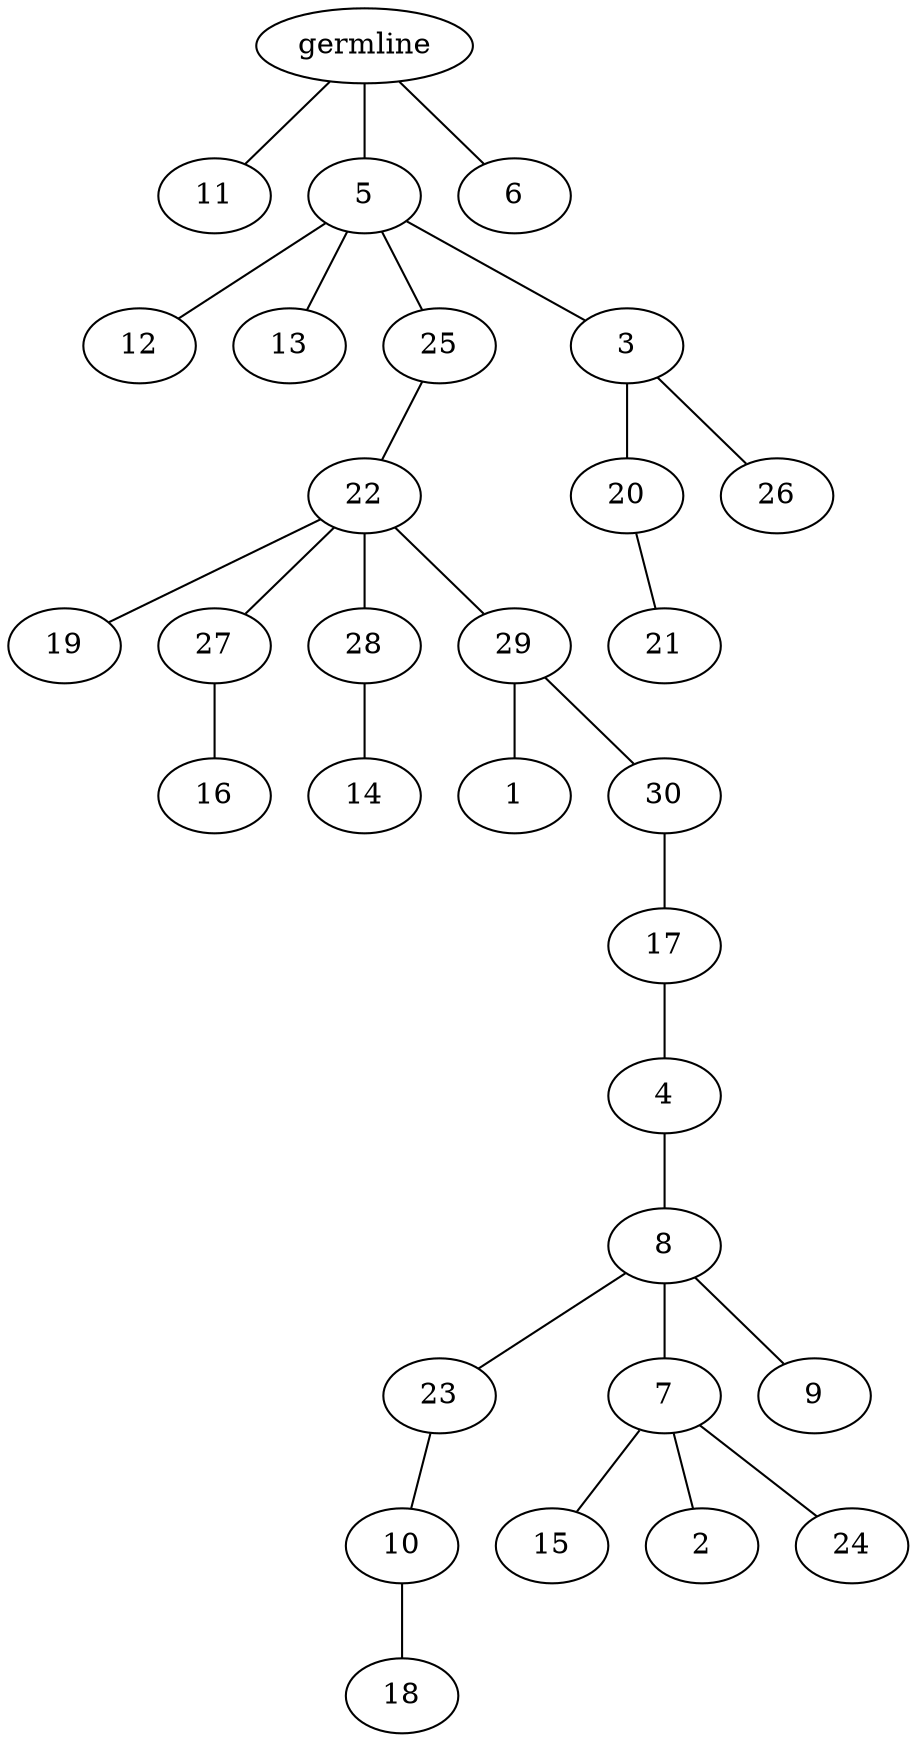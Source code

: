 graph tree {
    "140665136052880" [label="germline"];
    "140665140943456" [label="11"];
    "140665140942880" [label="5"];
    "140665140942496" [label="12"];
    "140665140941728" [label="13"];
    "140665140942064" [label="25"];
    "140665140943504" [label="22"];
    "140665140944512" [label="19"];
    "140665142760016" [label="27"];
    "140665142761648" [label="16"];
    "140665138736384" [label="28"];
    "140665138733888" [label="14"];
    "140665138733264" [label="29"];
    "140665138734896" [label="1"];
    "140665138736480" [label="30"];
    "140665138733360" [label="17"];
    "140665138736960" [label="4"];
    "140665138734416" [label="8"];
    "140665138734848" [label="23"];
    "140665138735856" [label="10"];
    "140665147595936" [label="18"];
    "140665138733984" [label="7"];
    "140665146881360" [label="15"];
    "140665146883184" [label="2"];
    "140665146883088" [label="24"];
    "140665146881504" [label="9"];
    "140665140943312" [label="3"];
    "140665138735808" [label="20"];
    "140665138734272" [label="21"];
    "140665138735328" [label="26"];
    "140665140944320" [label="6"];
    "140665136052880" -- "140665140943456";
    "140665136052880" -- "140665140942880";
    "140665136052880" -- "140665140944320";
    "140665140942880" -- "140665140942496";
    "140665140942880" -- "140665140941728";
    "140665140942880" -- "140665140942064";
    "140665140942880" -- "140665140943312";
    "140665140942064" -- "140665140943504";
    "140665140943504" -- "140665140944512";
    "140665140943504" -- "140665142760016";
    "140665140943504" -- "140665138736384";
    "140665140943504" -- "140665138733264";
    "140665142760016" -- "140665142761648";
    "140665138736384" -- "140665138733888";
    "140665138733264" -- "140665138734896";
    "140665138733264" -- "140665138736480";
    "140665138736480" -- "140665138733360";
    "140665138733360" -- "140665138736960";
    "140665138736960" -- "140665138734416";
    "140665138734416" -- "140665138734848";
    "140665138734416" -- "140665138733984";
    "140665138734416" -- "140665146881504";
    "140665138734848" -- "140665138735856";
    "140665138735856" -- "140665147595936";
    "140665138733984" -- "140665146881360";
    "140665138733984" -- "140665146883184";
    "140665138733984" -- "140665146883088";
    "140665140943312" -- "140665138735808";
    "140665140943312" -- "140665138735328";
    "140665138735808" -- "140665138734272";
}
